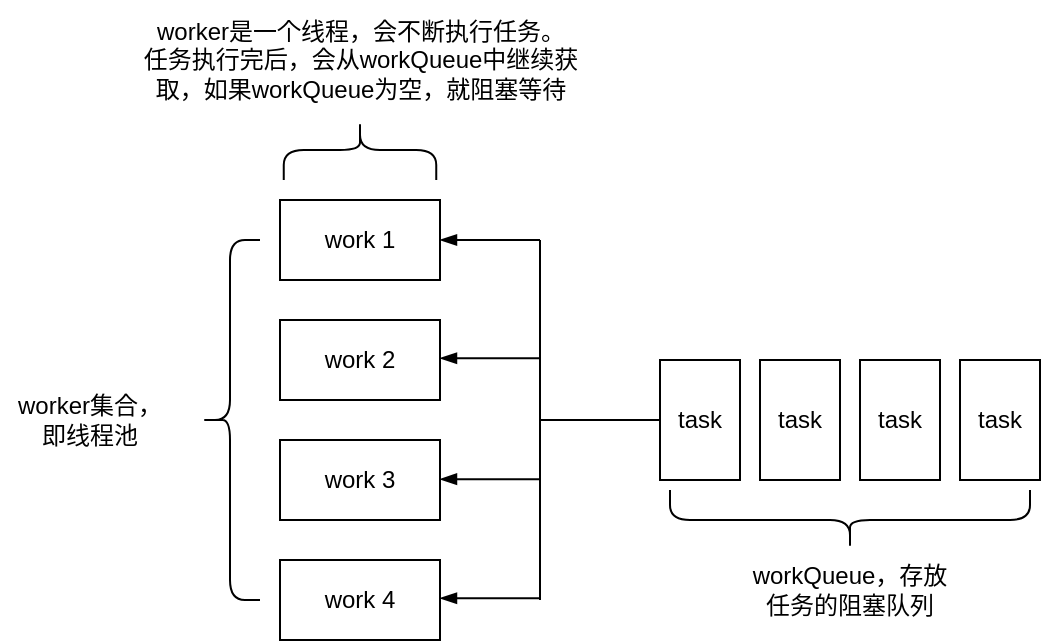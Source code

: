 <mxfile version="20.1.1" type="github">
  <diagram id="XIDQJYdYmwVAsooqswqh" name="Page-1">
    <mxGraphModel dx="648" dy="325" grid="1" gridSize="10" guides="1" tooltips="1" connect="1" arrows="1" fold="1" page="1" pageScale="1" pageWidth="827" pageHeight="1169" math="0" shadow="0">
      <root>
        <mxCell id="0" />
        <mxCell id="1" parent="0" />
        <mxCell id="QniNfG86rQvx6eTEdX7I-1" value="work 1" style="rounded=0;whiteSpace=wrap;html=1;" vertex="1" parent="1">
          <mxGeometry x="200" y="120" width="80" height="40" as="geometry" />
        </mxCell>
        <mxCell id="QniNfG86rQvx6eTEdX7I-2" value="work 2" style="rounded=0;whiteSpace=wrap;html=1;" vertex="1" parent="1">
          <mxGeometry x="200" y="180" width="80" height="40" as="geometry" />
        </mxCell>
        <mxCell id="QniNfG86rQvx6eTEdX7I-3" value="work 3" style="rounded=0;whiteSpace=wrap;html=1;" vertex="1" parent="1">
          <mxGeometry x="200" y="240" width="80" height="40" as="geometry" />
        </mxCell>
        <mxCell id="QniNfG86rQvx6eTEdX7I-4" value="work 4" style="rounded=0;whiteSpace=wrap;html=1;" vertex="1" parent="1">
          <mxGeometry x="200" y="300" width="80" height="40" as="geometry" />
        </mxCell>
        <mxCell id="QniNfG86rQvx6eTEdX7I-5" value="" style="shape=curlyBracket;whiteSpace=wrap;html=1;rounded=1;" vertex="1" parent="1">
          <mxGeometry x="160" y="140" width="30" height="180" as="geometry" />
        </mxCell>
        <mxCell id="QniNfG86rQvx6eTEdX7I-6" value="" style="shape=curlyBracket;whiteSpace=wrap;html=1;rounded=1;rotation=90;size=0.5;" vertex="1" parent="1">
          <mxGeometry x="225" y="56.88" width="30" height="76.25" as="geometry" />
        </mxCell>
        <mxCell id="QniNfG86rQvx6eTEdX7I-7" value="task" style="rounded=0;whiteSpace=wrap;html=1;" vertex="1" parent="1">
          <mxGeometry x="390" y="200" width="40" height="60" as="geometry" />
        </mxCell>
        <mxCell id="QniNfG86rQvx6eTEdX7I-10" value="task" style="rounded=0;whiteSpace=wrap;html=1;" vertex="1" parent="1">
          <mxGeometry x="440" y="200" width="40" height="60" as="geometry" />
        </mxCell>
        <mxCell id="QniNfG86rQvx6eTEdX7I-11" value="task" style="rounded=0;whiteSpace=wrap;html=1;" vertex="1" parent="1">
          <mxGeometry x="490" y="200" width="40" height="60" as="geometry" />
        </mxCell>
        <mxCell id="QniNfG86rQvx6eTEdX7I-12" value="task" style="rounded=0;whiteSpace=wrap;html=1;" vertex="1" parent="1">
          <mxGeometry x="540" y="200" width="40" height="60" as="geometry" />
        </mxCell>
        <mxCell id="QniNfG86rQvx6eTEdX7I-13" value="" style="shape=curlyBracket;whiteSpace=wrap;html=1;rounded=1;rotation=-90;" vertex="1" parent="1">
          <mxGeometry x="470" y="190" width="30" height="180" as="geometry" />
        </mxCell>
        <mxCell id="QniNfG86rQvx6eTEdX7I-14" value="worker是一个线程，会不断执行任务。&lt;br&gt;任务执行完后，会从workQueue中继续获取，如果workQueue为空，就阻塞等待" style="text;html=1;strokeColor=none;fillColor=none;align=center;verticalAlign=middle;whiteSpace=wrap;rounded=0;" vertex="1" parent="1">
          <mxGeometry x="127.5" y="20" width="225" height="60" as="geometry" />
        </mxCell>
        <mxCell id="QniNfG86rQvx6eTEdX7I-15" value="worker集合，&lt;br&gt;即线程池" style="text;html=1;strokeColor=none;fillColor=none;align=center;verticalAlign=middle;whiteSpace=wrap;rounded=0;" vertex="1" parent="1">
          <mxGeometry x="60" y="215" width="90" height="30" as="geometry" />
        </mxCell>
        <mxCell id="QniNfG86rQvx6eTEdX7I-16" value="workQueue，存放任务的阻塞队列" style="text;html=1;strokeColor=none;fillColor=none;align=center;verticalAlign=middle;whiteSpace=wrap;rounded=0;" vertex="1" parent="1">
          <mxGeometry x="435" y="300" width="100" height="30" as="geometry" />
        </mxCell>
        <mxCell id="QniNfG86rQvx6eTEdX7I-18" value="" style="endArrow=blockThin;html=1;rounded=0;entryX=1;entryY=0.5;entryDx=0;entryDy=0;endFill=1;" edge="1" parent="1" target="QniNfG86rQvx6eTEdX7I-1">
          <mxGeometry width="50" height="50" relative="1" as="geometry">
            <mxPoint x="330" y="140" as="sourcePoint" />
            <mxPoint x="470" y="160" as="targetPoint" />
          </mxGeometry>
        </mxCell>
        <mxCell id="QniNfG86rQvx6eTEdX7I-19" value="" style="endArrow=blockThin;html=1;rounded=0;entryX=1;entryY=0.5;entryDx=0;entryDy=0;endFill=1;" edge="1" parent="1">
          <mxGeometry width="50" height="50" relative="1" as="geometry">
            <mxPoint x="330" y="199.13" as="sourcePoint" />
            <mxPoint x="280" y="199.13" as="targetPoint" />
          </mxGeometry>
        </mxCell>
        <mxCell id="QniNfG86rQvx6eTEdX7I-20" value="" style="endArrow=blockThin;html=1;rounded=0;entryX=1;entryY=0.5;entryDx=0;entryDy=0;endFill=1;" edge="1" parent="1">
          <mxGeometry width="50" height="50" relative="1" as="geometry">
            <mxPoint x="330" y="259.57" as="sourcePoint" />
            <mxPoint x="280" y="259.57" as="targetPoint" />
          </mxGeometry>
        </mxCell>
        <mxCell id="QniNfG86rQvx6eTEdX7I-21" value="" style="endArrow=blockThin;html=1;rounded=0;entryX=1;entryY=0.5;entryDx=0;entryDy=0;endFill=1;" edge="1" parent="1">
          <mxGeometry width="50" height="50" relative="1" as="geometry">
            <mxPoint x="330" y="319.13" as="sourcePoint" />
            <mxPoint x="280" y="319.13" as="targetPoint" />
          </mxGeometry>
        </mxCell>
        <mxCell id="QniNfG86rQvx6eTEdX7I-22" value="" style="endArrow=none;html=1;rounded=0;" edge="1" parent="1">
          <mxGeometry width="50" height="50" relative="1" as="geometry">
            <mxPoint x="330" y="320" as="sourcePoint" />
            <mxPoint x="330" y="140" as="targetPoint" />
          </mxGeometry>
        </mxCell>
        <mxCell id="QniNfG86rQvx6eTEdX7I-23" value="" style="endArrow=none;html=1;rounded=0;entryX=0;entryY=0.5;entryDx=0;entryDy=0;" edge="1" parent="1" target="QniNfG86rQvx6eTEdX7I-7">
          <mxGeometry width="50" height="50" relative="1" as="geometry">
            <mxPoint x="330" y="230" as="sourcePoint" />
            <mxPoint x="470" y="160" as="targetPoint" />
          </mxGeometry>
        </mxCell>
      </root>
    </mxGraphModel>
  </diagram>
</mxfile>
